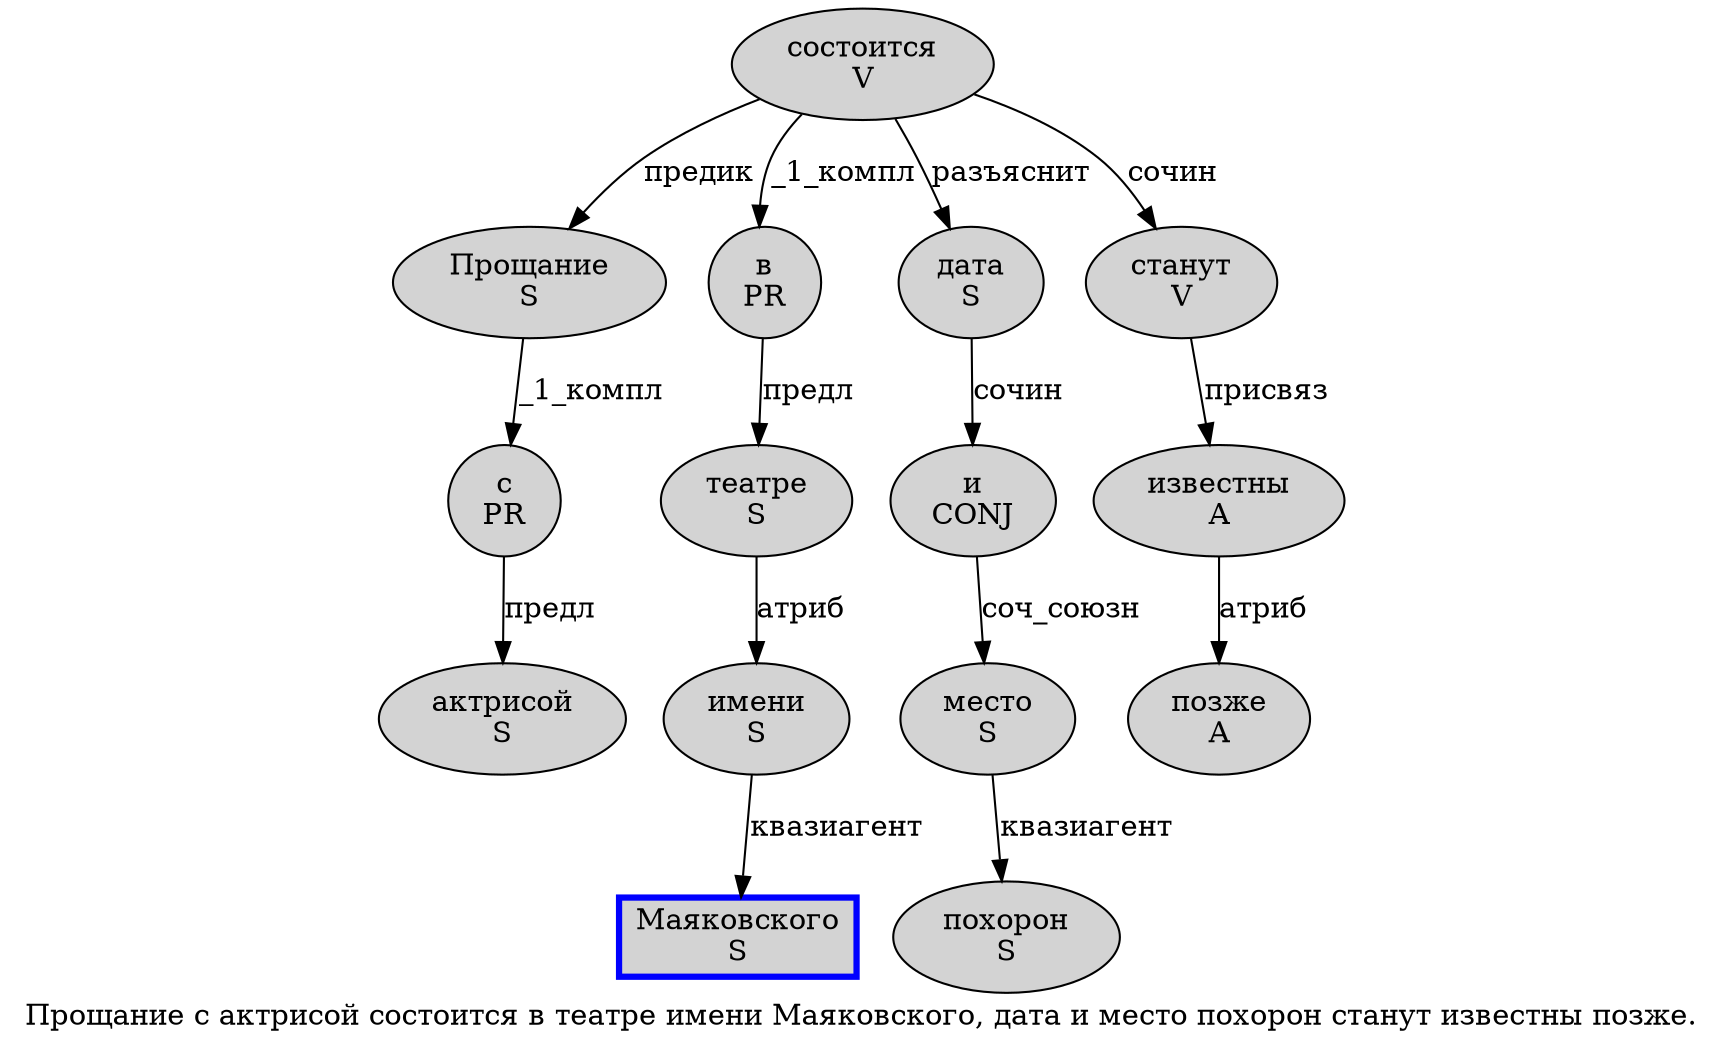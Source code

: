 digraph SENTENCE_1193 {
	graph [label="Прощание с актрисой состоится в театре имени Маяковского, дата и место похорон станут известны позже."]
	node [style=filled]
		0 [label="Прощание
S" color="" fillcolor=lightgray penwidth=1 shape=ellipse]
		1 [label="с
PR" color="" fillcolor=lightgray penwidth=1 shape=ellipse]
		2 [label="актрисой
S" color="" fillcolor=lightgray penwidth=1 shape=ellipse]
		3 [label="состоится
V" color="" fillcolor=lightgray penwidth=1 shape=ellipse]
		4 [label="в
PR" color="" fillcolor=lightgray penwidth=1 shape=ellipse]
		5 [label="театре
S" color="" fillcolor=lightgray penwidth=1 shape=ellipse]
		6 [label="имени
S" color="" fillcolor=lightgray penwidth=1 shape=ellipse]
		7 [label="Маяковского
S" color=blue fillcolor=lightgray penwidth=3 shape=box]
		9 [label="дата
S" color="" fillcolor=lightgray penwidth=1 shape=ellipse]
		10 [label="и
CONJ" color="" fillcolor=lightgray penwidth=1 shape=ellipse]
		11 [label="место
S" color="" fillcolor=lightgray penwidth=1 shape=ellipse]
		12 [label="похорон
S" color="" fillcolor=lightgray penwidth=1 shape=ellipse]
		13 [label="станут
V" color="" fillcolor=lightgray penwidth=1 shape=ellipse]
		14 [label="известны
A" color="" fillcolor=lightgray penwidth=1 shape=ellipse]
		15 [label="позже
A" color="" fillcolor=lightgray penwidth=1 shape=ellipse]
			10 -> 11 [label="соч_союзн"]
			3 -> 0 [label="предик"]
			3 -> 4 [label="_1_компл"]
			3 -> 9 [label="разъяснит"]
			3 -> 13 [label="сочин"]
			4 -> 5 [label="предл"]
			14 -> 15 [label="атриб"]
			6 -> 7 [label="квазиагент"]
			1 -> 2 [label="предл"]
			0 -> 1 [label="_1_компл"]
			5 -> 6 [label="атриб"]
			9 -> 10 [label="сочин"]
			11 -> 12 [label="квазиагент"]
			13 -> 14 [label="присвяз"]
}